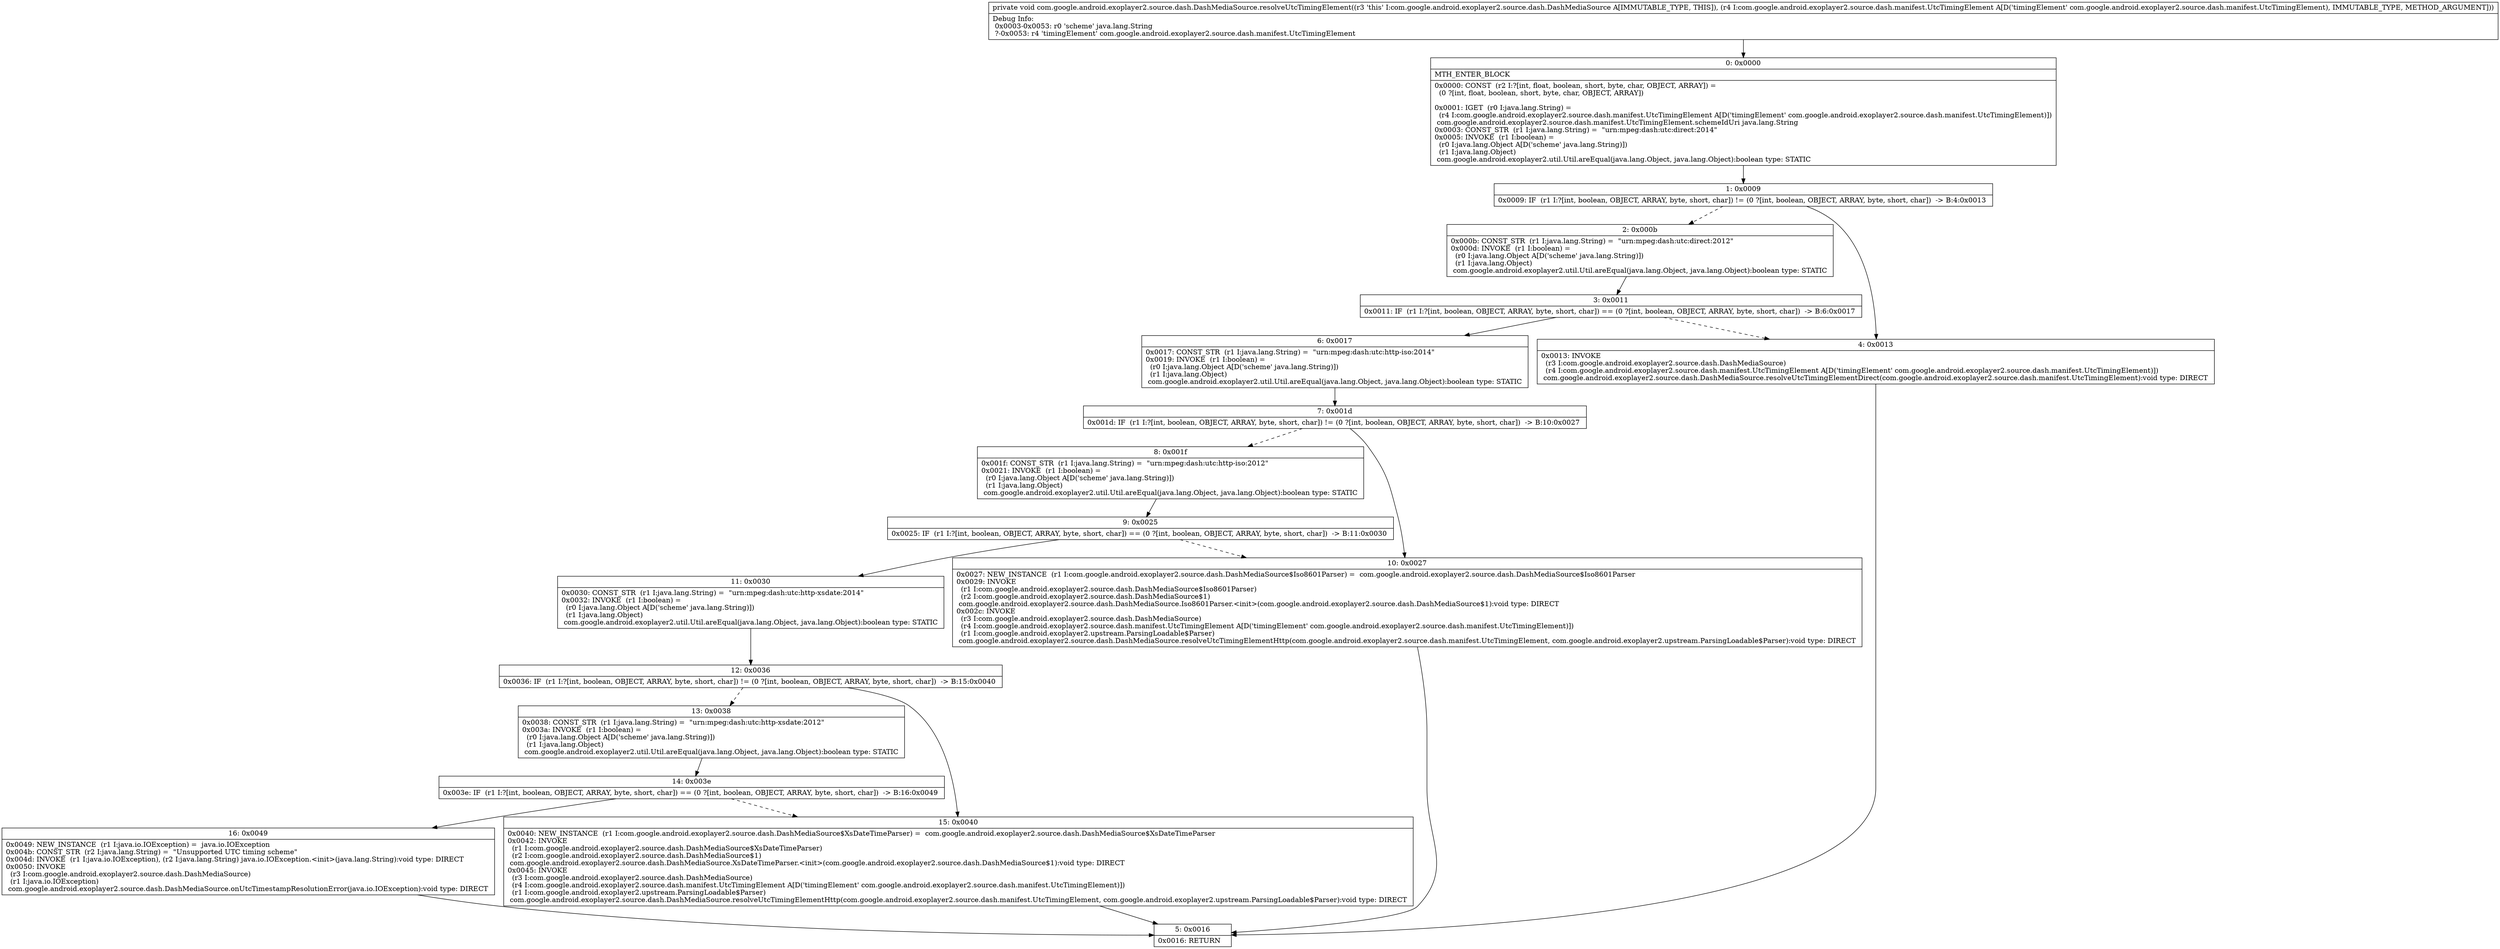 digraph "CFG forcom.google.android.exoplayer2.source.dash.DashMediaSource.resolveUtcTimingElement(Lcom\/google\/android\/exoplayer2\/source\/dash\/manifest\/UtcTimingElement;)V" {
Node_0 [shape=record,label="{0\:\ 0x0000|MTH_ENTER_BLOCK\l|0x0000: CONST  (r2 I:?[int, float, boolean, short, byte, char, OBJECT, ARRAY]) = \l  (0 ?[int, float, boolean, short, byte, char, OBJECT, ARRAY])\l \l0x0001: IGET  (r0 I:java.lang.String) = \l  (r4 I:com.google.android.exoplayer2.source.dash.manifest.UtcTimingElement A[D('timingElement' com.google.android.exoplayer2.source.dash.manifest.UtcTimingElement)])\l com.google.android.exoplayer2.source.dash.manifest.UtcTimingElement.schemeIdUri java.lang.String \l0x0003: CONST_STR  (r1 I:java.lang.String) =  \"urn:mpeg:dash:utc:direct:2014\" \l0x0005: INVOKE  (r1 I:boolean) = \l  (r0 I:java.lang.Object A[D('scheme' java.lang.String)])\l  (r1 I:java.lang.Object)\l com.google.android.exoplayer2.util.Util.areEqual(java.lang.Object, java.lang.Object):boolean type: STATIC \l}"];
Node_1 [shape=record,label="{1\:\ 0x0009|0x0009: IF  (r1 I:?[int, boolean, OBJECT, ARRAY, byte, short, char]) != (0 ?[int, boolean, OBJECT, ARRAY, byte, short, char])  \-\> B:4:0x0013 \l}"];
Node_2 [shape=record,label="{2\:\ 0x000b|0x000b: CONST_STR  (r1 I:java.lang.String) =  \"urn:mpeg:dash:utc:direct:2012\" \l0x000d: INVOKE  (r1 I:boolean) = \l  (r0 I:java.lang.Object A[D('scheme' java.lang.String)])\l  (r1 I:java.lang.Object)\l com.google.android.exoplayer2.util.Util.areEqual(java.lang.Object, java.lang.Object):boolean type: STATIC \l}"];
Node_3 [shape=record,label="{3\:\ 0x0011|0x0011: IF  (r1 I:?[int, boolean, OBJECT, ARRAY, byte, short, char]) == (0 ?[int, boolean, OBJECT, ARRAY, byte, short, char])  \-\> B:6:0x0017 \l}"];
Node_4 [shape=record,label="{4\:\ 0x0013|0x0013: INVOKE  \l  (r3 I:com.google.android.exoplayer2.source.dash.DashMediaSource)\l  (r4 I:com.google.android.exoplayer2.source.dash.manifest.UtcTimingElement A[D('timingElement' com.google.android.exoplayer2.source.dash.manifest.UtcTimingElement)])\l com.google.android.exoplayer2.source.dash.DashMediaSource.resolveUtcTimingElementDirect(com.google.android.exoplayer2.source.dash.manifest.UtcTimingElement):void type: DIRECT \l}"];
Node_5 [shape=record,label="{5\:\ 0x0016|0x0016: RETURN   \l}"];
Node_6 [shape=record,label="{6\:\ 0x0017|0x0017: CONST_STR  (r1 I:java.lang.String) =  \"urn:mpeg:dash:utc:http\-iso:2014\" \l0x0019: INVOKE  (r1 I:boolean) = \l  (r0 I:java.lang.Object A[D('scheme' java.lang.String)])\l  (r1 I:java.lang.Object)\l com.google.android.exoplayer2.util.Util.areEqual(java.lang.Object, java.lang.Object):boolean type: STATIC \l}"];
Node_7 [shape=record,label="{7\:\ 0x001d|0x001d: IF  (r1 I:?[int, boolean, OBJECT, ARRAY, byte, short, char]) != (0 ?[int, boolean, OBJECT, ARRAY, byte, short, char])  \-\> B:10:0x0027 \l}"];
Node_8 [shape=record,label="{8\:\ 0x001f|0x001f: CONST_STR  (r1 I:java.lang.String) =  \"urn:mpeg:dash:utc:http\-iso:2012\" \l0x0021: INVOKE  (r1 I:boolean) = \l  (r0 I:java.lang.Object A[D('scheme' java.lang.String)])\l  (r1 I:java.lang.Object)\l com.google.android.exoplayer2.util.Util.areEqual(java.lang.Object, java.lang.Object):boolean type: STATIC \l}"];
Node_9 [shape=record,label="{9\:\ 0x0025|0x0025: IF  (r1 I:?[int, boolean, OBJECT, ARRAY, byte, short, char]) == (0 ?[int, boolean, OBJECT, ARRAY, byte, short, char])  \-\> B:11:0x0030 \l}"];
Node_10 [shape=record,label="{10\:\ 0x0027|0x0027: NEW_INSTANCE  (r1 I:com.google.android.exoplayer2.source.dash.DashMediaSource$Iso8601Parser) =  com.google.android.exoplayer2.source.dash.DashMediaSource$Iso8601Parser \l0x0029: INVOKE  \l  (r1 I:com.google.android.exoplayer2.source.dash.DashMediaSource$Iso8601Parser)\l  (r2 I:com.google.android.exoplayer2.source.dash.DashMediaSource$1)\l com.google.android.exoplayer2.source.dash.DashMediaSource.Iso8601Parser.\<init\>(com.google.android.exoplayer2.source.dash.DashMediaSource$1):void type: DIRECT \l0x002c: INVOKE  \l  (r3 I:com.google.android.exoplayer2.source.dash.DashMediaSource)\l  (r4 I:com.google.android.exoplayer2.source.dash.manifest.UtcTimingElement A[D('timingElement' com.google.android.exoplayer2.source.dash.manifest.UtcTimingElement)])\l  (r1 I:com.google.android.exoplayer2.upstream.ParsingLoadable$Parser)\l com.google.android.exoplayer2.source.dash.DashMediaSource.resolveUtcTimingElementHttp(com.google.android.exoplayer2.source.dash.manifest.UtcTimingElement, com.google.android.exoplayer2.upstream.ParsingLoadable$Parser):void type: DIRECT \l}"];
Node_11 [shape=record,label="{11\:\ 0x0030|0x0030: CONST_STR  (r1 I:java.lang.String) =  \"urn:mpeg:dash:utc:http\-xsdate:2014\" \l0x0032: INVOKE  (r1 I:boolean) = \l  (r0 I:java.lang.Object A[D('scheme' java.lang.String)])\l  (r1 I:java.lang.Object)\l com.google.android.exoplayer2.util.Util.areEqual(java.lang.Object, java.lang.Object):boolean type: STATIC \l}"];
Node_12 [shape=record,label="{12\:\ 0x0036|0x0036: IF  (r1 I:?[int, boolean, OBJECT, ARRAY, byte, short, char]) != (0 ?[int, boolean, OBJECT, ARRAY, byte, short, char])  \-\> B:15:0x0040 \l}"];
Node_13 [shape=record,label="{13\:\ 0x0038|0x0038: CONST_STR  (r1 I:java.lang.String) =  \"urn:mpeg:dash:utc:http\-xsdate:2012\" \l0x003a: INVOKE  (r1 I:boolean) = \l  (r0 I:java.lang.Object A[D('scheme' java.lang.String)])\l  (r1 I:java.lang.Object)\l com.google.android.exoplayer2.util.Util.areEqual(java.lang.Object, java.lang.Object):boolean type: STATIC \l}"];
Node_14 [shape=record,label="{14\:\ 0x003e|0x003e: IF  (r1 I:?[int, boolean, OBJECT, ARRAY, byte, short, char]) == (0 ?[int, boolean, OBJECT, ARRAY, byte, short, char])  \-\> B:16:0x0049 \l}"];
Node_15 [shape=record,label="{15\:\ 0x0040|0x0040: NEW_INSTANCE  (r1 I:com.google.android.exoplayer2.source.dash.DashMediaSource$XsDateTimeParser) =  com.google.android.exoplayer2.source.dash.DashMediaSource$XsDateTimeParser \l0x0042: INVOKE  \l  (r1 I:com.google.android.exoplayer2.source.dash.DashMediaSource$XsDateTimeParser)\l  (r2 I:com.google.android.exoplayer2.source.dash.DashMediaSource$1)\l com.google.android.exoplayer2.source.dash.DashMediaSource.XsDateTimeParser.\<init\>(com.google.android.exoplayer2.source.dash.DashMediaSource$1):void type: DIRECT \l0x0045: INVOKE  \l  (r3 I:com.google.android.exoplayer2.source.dash.DashMediaSource)\l  (r4 I:com.google.android.exoplayer2.source.dash.manifest.UtcTimingElement A[D('timingElement' com.google.android.exoplayer2.source.dash.manifest.UtcTimingElement)])\l  (r1 I:com.google.android.exoplayer2.upstream.ParsingLoadable$Parser)\l com.google.android.exoplayer2.source.dash.DashMediaSource.resolveUtcTimingElementHttp(com.google.android.exoplayer2.source.dash.manifest.UtcTimingElement, com.google.android.exoplayer2.upstream.ParsingLoadable$Parser):void type: DIRECT \l}"];
Node_16 [shape=record,label="{16\:\ 0x0049|0x0049: NEW_INSTANCE  (r1 I:java.io.IOException) =  java.io.IOException \l0x004b: CONST_STR  (r2 I:java.lang.String) =  \"Unsupported UTC timing scheme\" \l0x004d: INVOKE  (r1 I:java.io.IOException), (r2 I:java.lang.String) java.io.IOException.\<init\>(java.lang.String):void type: DIRECT \l0x0050: INVOKE  \l  (r3 I:com.google.android.exoplayer2.source.dash.DashMediaSource)\l  (r1 I:java.io.IOException)\l com.google.android.exoplayer2.source.dash.DashMediaSource.onUtcTimestampResolutionError(java.io.IOException):void type: DIRECT \l}"];
MethodNode[shape=record,label="{private void com.google.android.exoplayer2.source.dash.DashMediaSource.resolveUtcTimingElement((r3 'this' I:com.google.android.exoplayer2.source.dash.DashMediaSource A[IMMUTABLE_TYPE, THIS]), (r4 I:com.google.android.exoplayer2.source.dash.manifest.UtcTimingElement A[D('timingElement' com.google.android.exoplayer2.source.dash.manifest.UtcTimingElement), IMMUTABLE_TYPE, METHOD_ARGUMENT]))  | Debug Info:\l  0x0003\-0x0053: r0 'scheme' java.lang.String\l  ?\-0x0053: r4 'timingElement' com.google.android.exoplayer2.source.dash.manifest.UtcTimingElement\l}"];
MethodNode -> Node_0;
Node_0 -> Node_1;
Node_1 -> Node_2[style=dashed];
Node_1 -> Node_4;
Node_2 -> Node_3;
Node_3 -> Node_4[style=dashed];
Node_3 -> Node_6;
Node_4 -> Node_5;
Node_6 -> Node_7;
Node_7 -> Node_8[style=dashed];
Node_7 -> Node_10;
Node_8 -> Node_9;
Node_9 -> Node_10[style=dashed];
Node_9 -> Node_11;
Node_10 -> Node_5;
Node_11 -> Node_12;
Node_12 -> Node_13[style=dashed];
Node_12 -> Node_15;
Node_13 -> Node_14;
Node_14 -> Node_15[style=dashed];
Node_14 -> Node_16;
Node_15 -> Node_5;
Node_16 -> Node_5;
}

